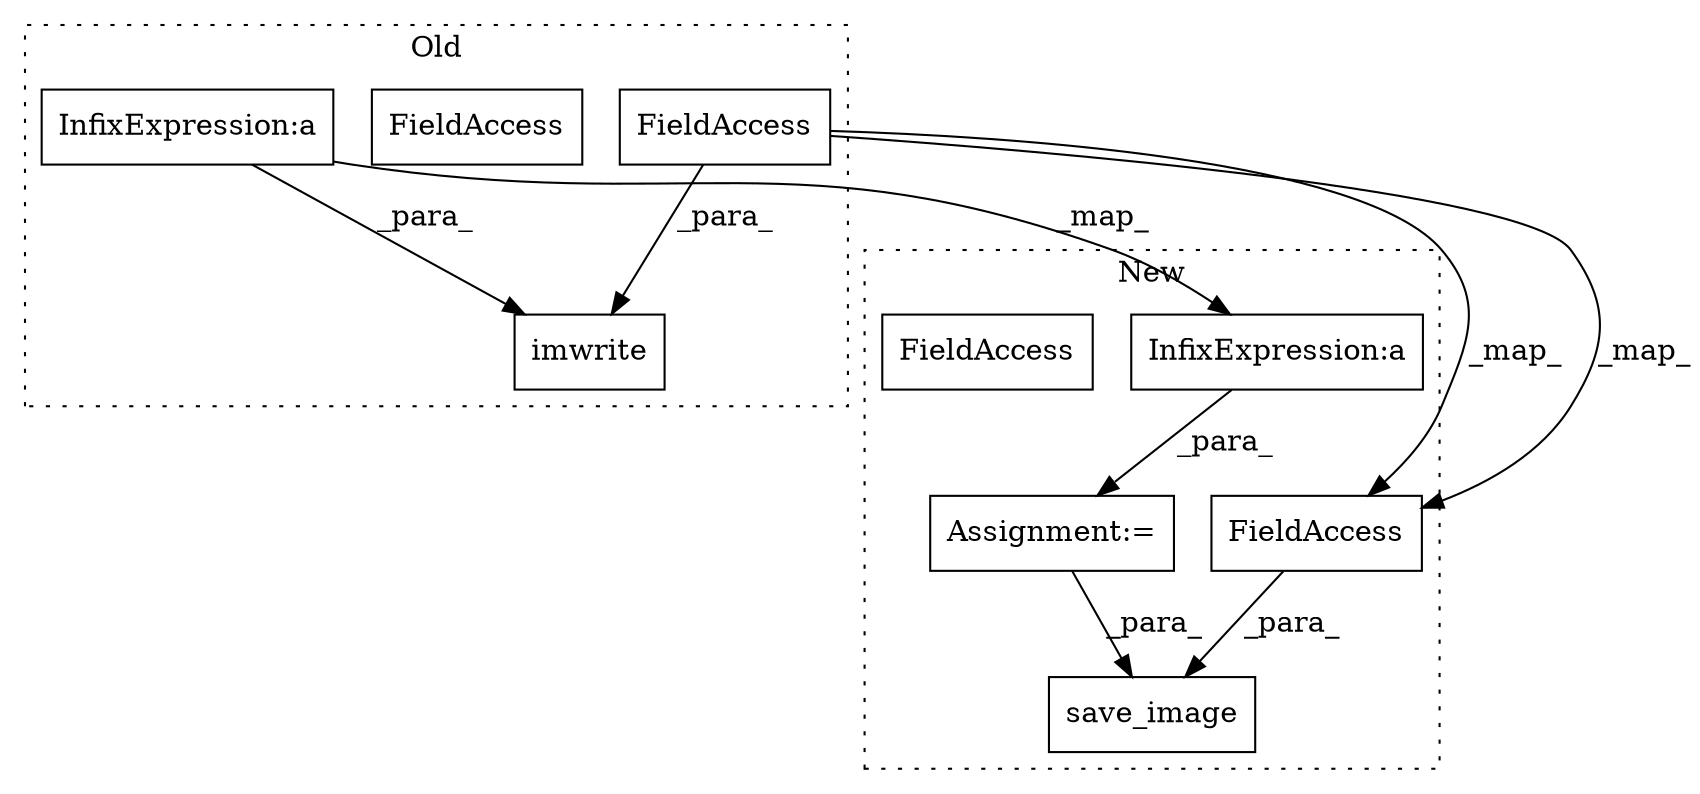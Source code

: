 digraph G {
subgraph cluster0 {
1 [label="imwrite" a="32" s="1956,2118" l="8,1" shape="box"];
4 [label="InfixExpression:a" a="27" s="2090" l="3" shape="box"];
6 [label="FieldAccess" a="22" s="2100" l="18" shape="box"];
8 [label="FieldAccess" a="22" s="2100" l="18" shape="box"];
label = "Old";
style="dotted";
}
subgraph cluster1 {
2 [label="save_image" a="32" s="2142,2179" l="11,1" shape="box"];
3 [label="InfixExpression:a" a="27" s="2122" l="3" shape="box"];
5 [label="Assignment:=" a="7" s="1994" l="1" shape="box"];
7 [label="FieldAccess" a="22" s="2153" l="18" shape="box"];
9 [label="FieldAccess" a="22" s="2153" l="18" shape="box"];
label = "New";
style="dotted";
}
3 -> 5 [label="_para_"];
4 -> 3 [label="_map_"];
4 -> 1 [label="_para_"];
5 -> 2 [label="_para_"];
8 -> 1 [label="_para_"];
8 -> 9 [label="_map_"];
8 -> 9 [label="_map_"];
9 -> 2 [label="_para_"];
}